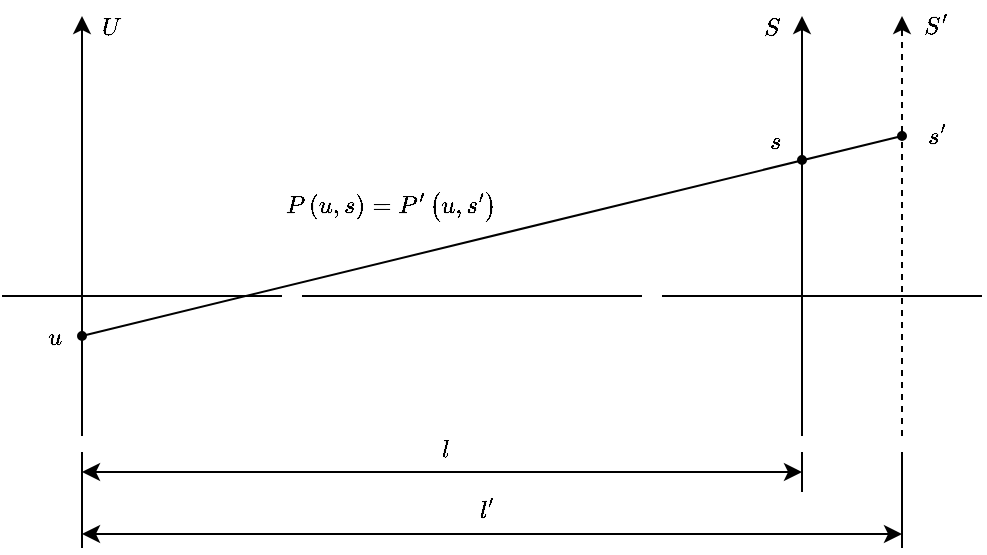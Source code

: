<mxfile version="24.0.4" type="device">
  <diagram name="第 1 页" id="vGQhIbD1uYybRJEew0uc">
    <mxGraphModel dx="1434" dy="907" grid="1" gridSize="1" guides="1" tooltips="1" connect="1" arrows="1" fold="1" page="1" pageScale="1" pageWidth="827" pageHeight="1169" math="1" shadow="0">
      <root>
        <mxCell id="0" />
        <mxCell id="1" parent="0" />
        <mxCell id="Patx8YLgU2vjet0wj14f-1" value="" style="endArrow=classic;html=1;rounded=0;fontFamily=Times New Roman;fontSize=12;" parent="1" edge="1">
          <mxGeometry width="50" height="50" relative="1" as="geometry">
            <mxPoint x="240" y="400" as="sourcePoint" />
            <mxPoint x="240" y="190" as="targetPoint" />
          </mxGeometry>
        </mxCell>
        <mxCell id="Patx8YLgU2vjet0wj14f-2" value="" style="endArrow=classic;html=1;rounded=0;fontFamily=Times New Roman;fontSize=12;" parent="1" source="Patx8YLgU2vjet0wj14f-19" edge="1">
          <mxGeometry width="50" height="50" relative="1" as="geometry">
            <mxPoint x="600" y="410" as="sourcePoint" />
            <mxPoint x="600" y="190" as="targetPoint" />
          </mxGeometry>
        </mxCell>
        <mxCell id="Patx8YLgU2vjet0wj14f-3" value="" style="endArrow=classic;html=1;rounded=0;dashed=1;fontFamily=Times New Roman;fontSize=12;" parent="1" source="Patx8YLgU2vjet0wj14f-23" edge="1">
          <mxGeometry width="50" height="50" relative="1" as="geometry">
            <mxPoint x="650" y="410" as="sourcePoint" />
            <mxPoint x="650" y="190" as="targetPoint" />
          </mxGeometry>
        </mxCell>
        <mxCell id="Patx8YLgU2vjet0wj14f-4" value="" style="endArrow=none;html=1;rounded=0;fontFamily=Times New Roman;fontSize=12;" parent="1" edge="1">
          <mxGeometry width="50" height="50" relative="1" as="geometry">
            <mxPoint x="240" y="456" as="sourcePoint" />
            <mxPoint x="240" y="408" as="targetPoint" />
          </mxGeometry>
        </mxCell>
        <mxCell id="Patx8YLgU2vjet0wj14f-5" value="" style="endArrow=none;html=1;rounded=0;fontFamily=Times New Roman;fontSize=12;" parent="1" edge="1">
          <mxGeometry width="50" height="50" relative="1" as="geometry">
            <mxPoint x="650" y="456" as="sourcePoint" />
            <mxPoint x="650" y="408" as="targetPoint" />
          </mxGeometry>
        </mxCell>
        <mxCell id="Patx8YLgU2vjet0wj14f-6" value="" style="endArrow=none;html=1;rounded=0;fontFamily=Times New Roman;fontSize=12;" parent="1" edge="1">
          <mxGeometry width="50" height="50" relative="1" as="geometry">
            <mxPoint x="600" y="428" as="sourcePoint" />
            <mxPoint x="600" y="408" as="targetPoint" />
          </mxGeometry>
        </mxCell>
        <mxCell id="Patx8YLgU2vjet0wj14f-7" value="" style="endArrow=classic;html=1;rounded=0;startArrow=classic;startFill=1;endFill=1;fontFamily=Times New Roman;fontSize=12;" parent="1" edge="1">
          <mxGeometry width="50" height="50" relative="1" as="geometry">
            <mxPoint x="240" y="418" as="sourcePoint" />
            <mxPoint x="600" y="418" as="targetPoint" />
          </mxGeometry>
        </mxCell>
        <mxCell id="Patx8YLgU2vjet0wj14f-8" value="" style="endArrow=classic;html=1;rounded=0;startArrow=classic;startFill=1;endFill=1;fontFamily=Times New Roman;fontSize=12;" parent="1" edge="1">
          <mxGeometry width="50" height="50" relative="1" as="geometry">
            <mxPoint x="240" y="449" as="sourcePoint" />
            <mxPoint x="650" y="449" as="targetPoint" />
          </mxGeometry>
        </mxCell>
        <mxCell id="Patx8YLgU2vjet0wj14f-9" value="" style="endArrow=none;html=1;rounded=0;fontFamily=Times New Roman;fontSize=12;" parent="1" edge="1">
          <mxGeometry width="50" height="50" relative="1" as="geometry">
            <mxPoint x="200" y="330" as="sourcePoint" />
            <mxPoint x="340" y="330" as="targetPoint" />
          </mxGeometry>
        </mxCell>
        <mxCell id="Patx8YLgU2vjet0wj14f-10" value="" style="endArrow=none;html=1;rounded=0;fontFamily=Times New Roman;fontSize=12;" parent="1" edge="1">
          <mxGeometry width="50" height="50" relative="1" as="geometry">
            <mxPoint x="350" y="330" as="sourcePoint" />
            <mxPoint x="520" y="330" as="targetPoint" />
          </mxGeometry>
        </mxCell>
        <mxCell id="Patx8YLgU2vjet0wj14f-11" value="" style="endArrow=none;html=1;rounded=0;fontFamily=Times New Roman;fontSize=12;" parent="1" edge="1">
          <mxGeometry width="50" height="50" relative="1" as="geometry">
            <mxPoint x="530" y="330" as="sourcePoint" />
            <mxPoint x="690" y="330" as="targetPoint" />
          </mxGeometry>
        </mxCell>
        <mxCell id="Patx8YLgU2vjet0wj14f-12" value="" style="endArrow=none;html=1;rounded=0;fontFamily=Times New Roman;fontSize=12;" parent="1" source="Patx8YLgU2vjet0wj14f-15" edge="1">
          <mxGeometry width="50" height="50" relative="1" as="geometry">
            <mxPoint x="240" y="350" as="sourcePoint" />
            <mxPoint x="650" y="250" as="targetPoint" />
          </mxGeometry>
        </mxCell>
        <mxCell id="Patx8YLgU2vjet0wj14f-18" value="" style="endArrow=none;html=1;rounded=0;fontFamily=Times New Roman;fontSize=12;" parent="1" target="Patx8YLgU2vjet0wj14f-15" edge="1">
          <mxGeometry width="50" height="50" relative="1" as="geometry">
            <mxPoint x="240" y="350" as="sourcePoint" />
            <mxPoint x="650" y="250" as="targetPoint" />
          </mxGeometry>
        </mxCell>
        <mxCell id="Patx8YLgU2vjet0wj14f-15" value="" style="ellipse;whiteSpace=wrap;html=1;aspect=fixed;fillColor=#000000;fontFamily=Times New Roman;fontSize=12;" parent="1" vertex="1">
          <mxGeometry x="238" y="348" width="4" height="4" as="geometry" />
        </mxCell>
        <mxCell id="Patx8YLgU2vjet0wj14f-20" value="" style="endArrow=none;html=1;rounded=0;fontFamily=Times New Roman;fontSize=12;endFill=0;" parent="1" target="Patx8YLgU2vjet0wj14f-19" edge="1">
          <mxGeometry width="50" height="50" relative="1" as="geometry">
            <mxPoint x="600" y="400" as="sourcePoint" />
            <mxPoint x="600" y="190" as="targetPoint" />
          </mxGeometry>
        </mxCell>
        <mxCell id="Patx8YLgU2vjet0wj14f-19" value="" style="ellipse;whiteSpace=wrap;html=1;aspect=fixed;fillColor=#000000;fontFamily=Times New Roman;fontSize=12;" parent="1" vertex="1">
          <mxGeometry x="598" y="260" width="4" height="4" as="geometry" />
        </mxCell>
        <mxCell id="Patx8YLgU2vjet0wj14f-24" value="" style="endArrow=none;html=1;rounded=0;dashed=1;endFill=0;fontFamily=Times New Roman;fontSize=12;" parent="1" target="Patx8YLgU2vjet0wj14f-23" edge="1">
          <mxGeometry width="50" height="50" relative="1" as="geometry">
            <mxPoint x="650" y="400" as="sourcePoint" />
            <mxPoint x="650" y="190" as="targetPoint" />
          </mxGeometry>
        </mxCell>
        <mxCell id="Patx8YLgU2vjet0wj14f-23" value="" style="ellipse;whiteSpace=wrap;html=1;aspect=fixed;fillColor=#000000;fontFamily=Times New Roman;fontSize=12;" parent="1" vertex="1">
          <mxGeometry x="648" y="248" width="4" height="4" as="geometry" />
        </mxCell>
        <mxCell id="Patx8YLgU2vjet0wj14f-25" value="$$u$$" style="text;html=1;align=center;verticalAlign=middle;whiteSpace=wrap;rounded=0;fontFamily=Times New Roman;fontSize=12;" parent="1" vertex="1">
          <mxGeometry x="215" y="340" width="23" height="20" as="geometry" />
        </mxCell>
        <mxCell id="Patx8YLgU2vjet0wj14f-27" value="$$U$$" style="text;html=1;align=center;verticalAlign=middle;whiteSpace=wrap;rounded=0;fontFamily=Times New Roman;fontSize=12;" parent="1" vertex="1">
          <mxGeometry x="245" y="185" width="20" height="20" as="geometry" />
        </mxCell>
        <mxCell id="Patx8YLgU2vjet0wj14f-28" value="$$S$$" style="text;html=1;align=center;verticalAlign=middle;whiteSpace=wrap;rounded=0;fontFamily=Times New Roman;fontSize=12;" parent="1" vertex="1">
          <mxGeometry x="575" y="185" width="20" height="20" as="geometry" />
        </mxCell>
        <mxCell id="Patx8YLgU2vjet0wj14f-29" value="$$S&#39;$$" style="text;html=1;align=center;verticalAlign=middle;whiteSpace=wrap;rounded=0;fontFamily=Times New Roman;fontSize=12;" parent="1" vertex="1">
          <mxGeometry x="655" y="185" width="25" height="20" as="geometry" />
        </mxCell>
        <mxCell id="Patx8YLgU2vjet0wj14f-30" value="$$s&#39;$$" style="text;html=1;align=center;verticalAlign=middle;whiteSpace=wrap;rounded=0;fontFamily=Times New Roman;fontSize=12;" parent="1" vertex="1">
          <mxGeometry x="655" y="240" width="25" height="20" as="geometry" />
        </mxCell>
        <mxCell id="Patx8YLgU2vjet0wj14f-31" value="$$s$$" style="text;html=1;align=center;verticalAlign=middle;whiteSpace=wrap;rounded=0;fontFamily=Times New Roman;fontSize=12;" parent="1" vertex="1">
          <mxGeometry x="575" y="240" width="23" height="24" as="geometry" />
        </mxCell>
        <mxCell id="Patx8YLgU2vjet0wj14f-32" value="$$l$$" style="text;html=1;align=center;verticalAlign=middle;whiteSpace=wrap;rounded=0;fontFamily=Times New Roman;fontSize=12;" parent="1" vertex="1">
          <mxGeometry x="242" y="398" width="360" height="15" as="geometry" />
        </mxCell>
        <mxCell id="Patx8YLgU2vjet0wj14f-33" value="$$l&#39;$$" style="text;html=1;align=center;verticalAlign=middle;whiteSpace=wrap;rounded=0;fontFamily=Times New Roman;fontSize=12;" parent="1" vertex="1">
          <mxGeometry x="241" y="427" width="403" height="20" as="geometry" />
        </mxCell>
        <mxCell id="Patx8YLgU2vjet0wj14f-34" value="$$P\left ( u,s \right ) = P&#39; \left ( u, s&#39; \right ) $$" style="text;html=1;align=center;verticalAlign=middle;whiteSpace=wrap;rounded=0;fontFamily=Times New Roman;fontSize=12;" parent="1" vertex="1">
          <mxGeometry x="325" y="270" width="140" height="30" as="geometry" />
        </mxCell>
      </root>
    </mxGraphModel>
  </diagram>
</mxfile>
